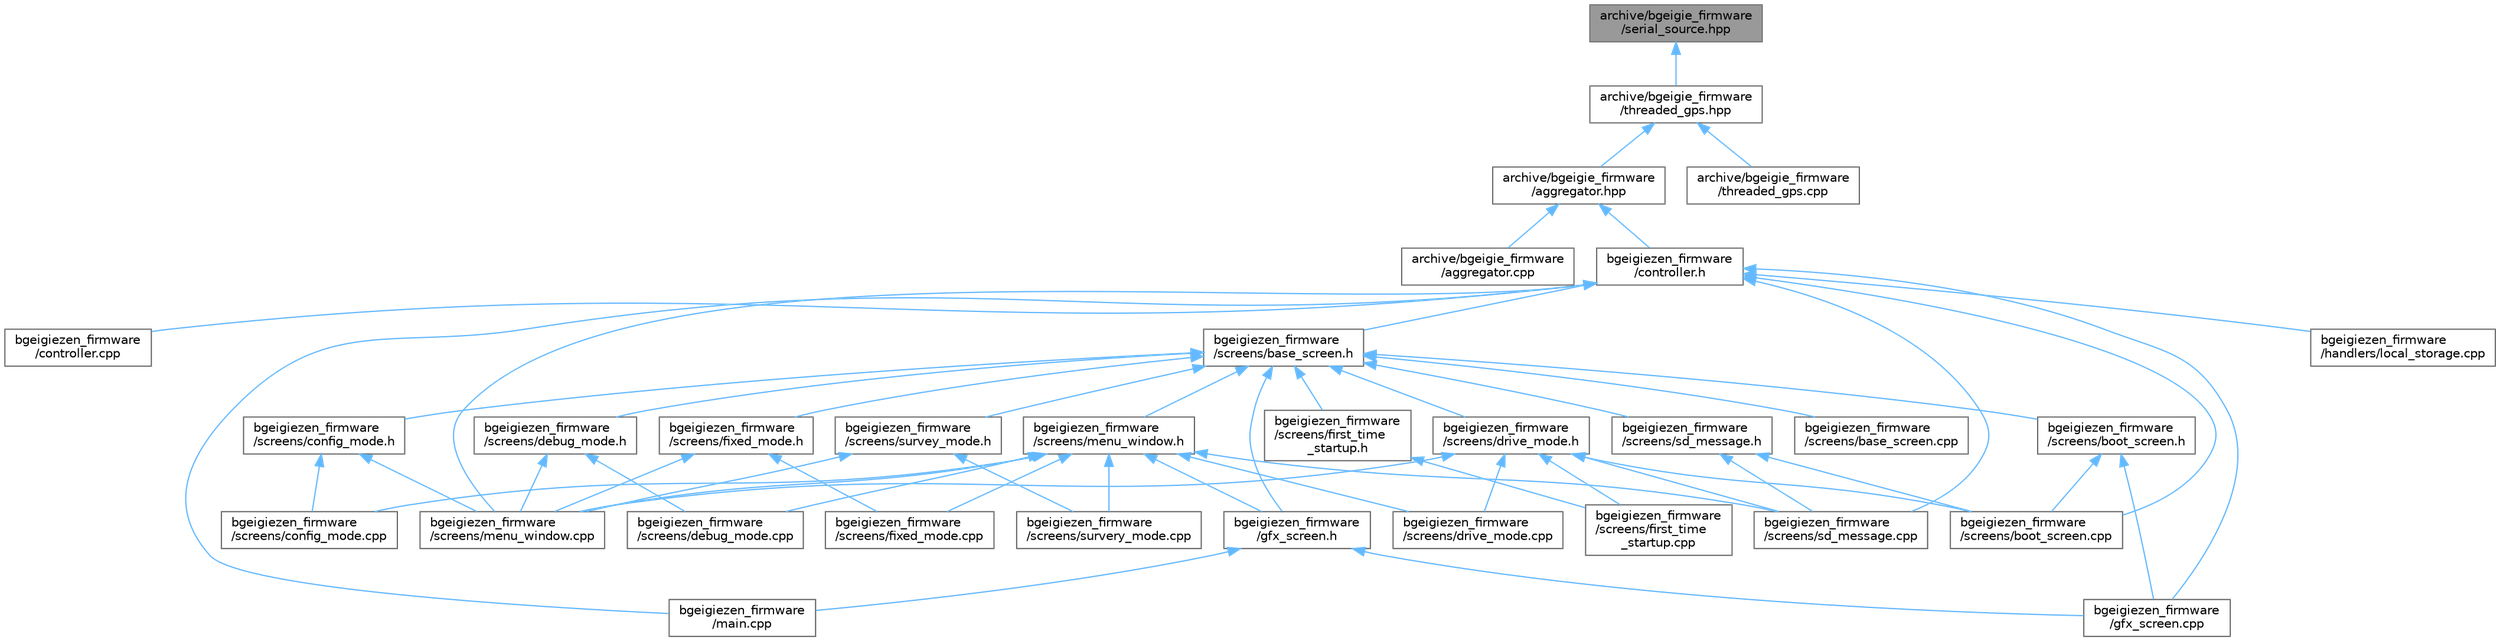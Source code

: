 digraph "archive/bgeigie_firmware/serial_source.hpp"
{
 // LATEX_PDF_SIZE
  bgcolor="transparent";
  edge [fontname=Helvetica,fontsize=10,labelfontname=Helvetica,labelfontsize=10];
  node [fontname=Helvetica,fontsize=10,shape=box,height=0.2,width=0.4];
  Node1 [id="Node000001",label="archive/bgeigie_firmware\l/serial_source.hpp",height=0.2,width=0.4,color="gray40", fillcolor="grey60", style="filled", fontcolor="black",tooltip=" "];
  Node1 -> Node2 [id="edge53_Node000001_Node000002",dir="back",color="steelblue1",style="solid",tooltip=" "];
  Node2 [id="Node000002",label="archive/bgeigie_firmware\l/threaded_gps.hpp",height=0.2,width=0.4,color="grey40", fillcolor="white", style="filled",URL="$bgeigie__firmware_2threaded__gps_8hpp.html",tooltip=" "];
  Node2 -> Node3 [id="edge54_Node000002_Node000003",dir="back",color="steelblue1",style="solid",tooltip=" "];
  Node3 [id="Node000003",label="archive/bgeigie_firmware\l/aggregator.hpp",height=0.2,width=0.4,color="grey40", fillcolor="white", style="filled",URL="$aggregator_8hpp.html",tooltip=" "];
  Node3 -> Node4 [id="edge55_Node000003_Node000004",dir="back",color="steelblue1",style="solid",tooltip=" "];
  Node4 [id="Node000004",label="archive/bgeigie_firmware\l/aggregator.cpp",height=0.2,width=0.4,color="grey40", fillcolor="white", style="filled",URL="$aggregator_8cpp.html",tooltip=" "];
  Node3 -> Node5 [id="edge56_Node000003_Node000005",dir="back",color="steelblue1",style="solid",tooltip=" "];
  Node5 [id="Node000005",label="bgeigiezen_firmware\l/controller.h",height=0.2,width=0.4,color="grey40", fillcolor="white", style="filled",URL="$controller_8h.html",tooltip=" "];
  Node5 -> Node6 [id="edge57_Node000005_Node000006",dir="back",color="steelblue1",style="solid",tooltip=" "];
  Node6 [id="Node000006",label="bgeigiezen_firmware\l/controller.cpp",height=0.2,width=0.4,color="grey40", fillcolor="white", style="filled",URL="$controller_8cpp.html",tooltip=" "];
  Node5 -> Node7 [id="edge58_Node000005_Node000007",dir="back",color="steelblue1",style="solid",tooltip=" "];
  Node7 [id="Node000007",label="bgeigiezen_firmware\l/gfx_screen.cpp",height=0.2,width=0.4,color="grey40", fillcolor="white", style="filled",URL="$gfx__screen_8cpp.html",tooltip=" "];
  Node5 -> Node8 [id="edge59_Node000005_Node000008",dir="back",color="steelblue1",style="solid",tooltip=" "];
  Node8 [id="Node000008",label="bgeigiezen_firmware\l/handlers/local_storage.cpp",height=0.2,width=0.4,color="grey40", fillcolor="white", style="filled",URL="$local__storage_8cpp.html",tooltip=" "];
  Node5 -> Node9 [id="edge60_Node000005_Node000009",dir="back",color="steelblue1",style="solid",tooltip=" "];
  Node9 [id="Node000009",label="bgeigiezen_firmware\l/main.cpp",height=0.2,width=0.4,color="grey40", fillcolor="white", style="filled",URL="$bgeigiezen__firmware_2main_8cpp.html",tooltip=" "];
  Node5 -> Node10 [id="edge61_Node000005_Node000010",dir="back",color="steelblue1",style="solid",tooltip=" "];
  Node10 [id="Node000010",label="bgeigiezen_firmware\l/screens/base_screen.h",height=0.2,width=0.4,color="grey40", fillcolor="white", style="filled",URL="$base__screen_8h.html",tooltip=" "];
  Node10 -> Node11 [id="edge62_Node000010_Node000011",dir="back",color="steelblue1",style="solid",tooltip=" "];
  Node11 [id="Node000011",label="bgeigiezen_firmware\l/gfx_screen.h",height=0.2,width=0.4,color="grey40", fillcolor="white", style="filled",URL="$gfx__screen_8h.html",tooltip=" "];
  Node11 -> Node7 [id="edge63_Node000011_Node000007",dir="back",color="steelblue1",style="solid",tooltip=" "];
  Node11 -> Node9 [id="edge64_Node000011_Node000009",dir="back",color="steelblue1",style="solid",tooltip=" "];
  Node10 -> Node12 [id="edge65_Node000010_Node000012",dir="back",color="steelblue1",style="solid",tooltip=" "];
  Node12 [id="Node000012",label="bgeigiezen_firmware\l/screens/base_screen.cpp",height=0.2,width=0.4,color="grey40", fillcolor="white", style="filled",URL="$base__screen_8cpp.html",tooltip=" "];
  Node10 -> Node13 [id="edge66_Node000010_Node000013",dir="back",color="steelblue1",style="solid",tooltip=" "];
  Node13 [id="Node000013",label="bgeigiezen_firmware\l/screens/boot_screen.h",height=0.2,width=0.4,color="grey40", fillcolor="white", style="filled",URL="$boot__screen_8h.html",tooltip=" "];
  Node13 -> Node7 [id="edge67_Node000013_Node000007",dir="back",color="steelblue1",style="solid",tooltip=" "];
  Node13 -> Node14 [id="edge68_Node000013_Node000014",dir="back",color="steelblue1",style="solid",tooltip=" "];
  Node14 [id="Node000014",label="bgeigiezen_firmware\l/screens/boot_screen.cpp",height=0.2,width=0.4,color="grey40", fillcolor="white", style="filled",URL="$boot__screen_8cpp.html",tooltip=" "];
  Node10 -> Node15 [id="edge69_Node000010_Node000015",dir="back",color="steelblue1",style="solid",tooltip=" "];
  Node15 [id="Node000015",label="bgeigiezen_firmware\l/screens/config_mode.h",height=0.2,width=0.4,color="grey40", fillcolor="white", style="filled",URL="$config__mode_8h.html",tooltip=" "];
  Node15 -> Node16 [id="edge70_Node000015_Node000016",dir="back",color="steelblue1",style="solid",tooltip=" "];
  Node16 [id="Node000016",label="bgeigiezen_firmware\l/screens/config_mode.cpp",height=0.2,width=0.4,color="grey40", fillcolor="white", style="filled",URL="$config__mode_8cpp.html",tooltip=" "];
  Node15 -> Node17 [id="edge71_Node000015_Node000017",dir="back",color="steelblue1",style="solid",tooltip=" "];
  Node17 [id="Node000017",label="bgeigiezen_firmware\l/screens/menu_window.cpp",height=0.2,width=0.4,color="grey40", fillcolor="white", style="filled",URL="$menu__window_8cpp.html",tooltip=" "];
  Node10 -> Node18 [id="edge72_Node000010_Node000018",dir="back",color="steelblue1",style="solid",tooltip=" "];
  Node18 [id="Node000018",label="bgeigiezen_firmware\l/screens/debug_mode.h",height=0.2,width=0.4,color="grey40", fillcolor="white", style="filled",URL="$debug__mode_8h.html",tooltip=" "];
  Node18 -> Node19 [id="edge73_Node000018_Node000019",dir="back",color="steelblue1",style="solid",tooltip=" "];
  Node19 [id="Node000019",label="bgeigiezen_firmware\l/screens/debug_mode.cpp",height=0.2,width=0.4,color="grey40", fillcolor="white", style="filled",URL="$debug__mode_8cpp.html",tooltip=" "];
  Node18 -> Node17 [id="edge74_Node000018_Node000017",dir="back",color="steelblue1",style="solid",tooltip=" "];
  Node10 -> Node20 [id="edge75_Node000010_Node000020",dir="back",color="steelblue1",style="solid",tooltip=" "];
  Node20 [id="Node000020",label="bgeigiezen_firmware\l/screens/drive_mode.h",height=0.2,width=0.4,color="grey40", fillcolor="white", style="filled",URL="$drive__mode_8h.html",tooltip=" "];
  Node20 -> Node14 [id="edge76_Node000020_Node000014",dir="back",color="steelblue1",style="solid",tooltip=" "];
  Node20 -> Node21 [id="edge77_Node000020_Node000021",dir="back",color="steelblue1",style="solid",tooltip=" "];
  Node21 [id="Node000021",label="bgeigiezen_firmware\l/screens/drive_mode.cpp",height=0.2,width=0.4,color="grey40", fillcolor="white", style="filled",URL="$drive__mode_8cpp.html",tooltip=" "];
  Node20 -> Node22 [id="edge78_Node000020_Node000022",dir="back",color="steelblue1",style="solid",tooltip=" "];
  Node22 [id="Node000022",label="bgeigiezen_firmware\l/screens/first_time\l_startup.cpp",height=0.2,width=0.4,color="grey40", fillcolor="white", style="filled",URL="$first__time__startup_8cpp.html",tooltip=" "];
  Node20 -> Node17 [id="edge79_Node000020_Node000017",dir="back",color="steelblue1",style="solid",tooltip=" "];
  Node20 -> Node23 [id="edge80_Node000020_Node000023",dir="back",color="steelblue1",style="solid",tooltip=" "];
  Node23 [id="Node000023",label="bgeigiezen_firmware\l/screens/sd_message.cpp",height=0.2,width=0.4,color="grey40", fillcolor="white", style="filled",URL="$sd__message_8cpp.html",tooltip=" "];
  Node10 -> Node24 [id="edge81_Node000010_Node000024",dir="back",color="steelblue1",style="solid",tooltip=" "];
  Node24 [id="Node000024",label="bgeigiezen_firmware\l/screens/first_time\l_startup.h",height=0.2,width=0.4,color="grey40", fillcolor="white", style="filled",URL="$first__time__startup_8h.html",tooltip=" "];
  Node24 -> Node22 [id="edge82_Node000024_Node000022",dir="back",color="steelblue1",style="solid",tooltip=" "];
  Node10 -> Node25 [id="edge83_Node000010_Node000025",dir="back",color="steelblue1",style="solid",tooltip=" "];
  Node25 [id="Node000025",label="bgeigiezen_firmware\l/screens/fixed_mode.h",height=0.2,width=0.4,color="grey40", fillcolor="white", style="filled",URL="$fixed__mode_8h.html",tooltip=" "];
  Node25 -> Node26 [id="edge84_Node000025_Node000026",dir="back",color="steelblue1",style="solid",tooltip=" "];
  Node26 [id="Node000026",label="bgeigiezen_firmware\l/screens/fixed_mode.cpp",height=0.2,width=0.4,color="grey40", fillcolor="white", style="filled",URL="$fixed__mode_8cpp.html",tooltip=" "];
  Node25 -> Node17 [id="edge85_Node000025_Node000017",dir="back",color="steelblue1",style="solid",tooltip=" "];
  Node10 -> Node27 [id="edge86_Node000010_Node000027",dir="back",color="steelblue1",style="solid",tooltip=" "];
  Node27 [id="Node000027",label="bgeigiezen_firmware\l/screens/menu_window.h",height=0.2,width=0.4,color="grey40", fillcolor="white", style="filled",URL="$menu__window_8h.html",tooltip=" "];
  Node27 -> Node11 [id="edge87_Node000027_Node000011",dir="back",color="steelblue1",style="solid",tooltip=" "];
  Node27 -> Node16 [id="edge88_Node000027_Node000016",dir="back",color="steelblue1",style="solid",tooltip=" "];
  Node27 -> Node19 [id="edge89_Node000027_Node000019",dir="back",color="steelblue1",style="solid",tooltip=" "];
  Node27 -> Node21 [id="edge90_Node000027_Node000021",dir="back",color="steelblue1",style="solid",tooltip=" "];
  Node27 -> Node26 [id="edge91_Node000027_Node000026",dir="back",color="steelblue1",style="solid",tooltip=" "];
  Node27 -> Node17 [id="edge92_Node000027_Node000017",dir="back",color="steelblue1",style="solid",tooltip=" "];
  Node27 -> Node23 [id="edge93_Node000027_Node000023",dir="back",color="steelblue1",style="solid",tooltip=" "];
  Node27 -> Node28 [id="edge94_Node000027_Node000028",dir="back",color="steelblue1",style="solid",tooltip=" "];
  Node28 [id="Node000028",label="bgeigiezen_firmware\l/screens/survery_mode.cpp",height=0.2,width=0.4,color="grey40", fillcolor="white", style="filled",URL="$survery__mode_8cpp.html",tooltip=" "];
  Node10 -> Node29 [id="edge95_Node000010_Node000029",dir="back",color="steelblue1",style="solid",tooltip=" "];
  Node29 [id="Node000029",label="bgeigiezen_firmware\l/screens/sd_message.h",height=0.2,width=0.4,color="grey40", fillcolor="white", style="filled",URL="$sd__message_8h.html",tooltip=" "];
  Node29 -> Node14 [id="edge96_Node000029_Node000014",dir="back",color="steelblue1",style="solid",tooltip=" "];
  Node29 -> Node23 [id="edge97_Node000029_Node000023",dir="back",color="steelblue1",style="solid",tooltip=" "];
  Node10 -> Node30 [id="edge98_Node000010_Node000030",dir="back",color="steelblue1",style="solid",tooltip=" "];
  Node30 [id="Node000030",label="bgeigiezen_firmware\l/screens/survey_mode.h",height=0.2,width=0.4,color="grey40", fillcolor="white", style="filled",URL="$survey__mode_8h.html",tooltip=" "];
  Node30 -> Node17 [id="edge99_Node000030_Node000017",dir="back",color="steelblue1",style="solid",tooltip=" "];
  Node30 -> Node28 [id="edge100_Node000030_Node000028",dir="back",color="steelblue1",style="solid",tooltip=" "];
  Node5 -> Node14 [id="edge101_Node000005_Node000014",dir="back",color="steelblue1",style="solid",tooltip=" "];
  Node5 -> Node17 [id="edge102_Node000005_Node000017",dir="back",color="steelblue1",style="solid",tooltip=" "];
  Node5 -> Node23 [id="edge103_Node000005_Node000023",dir="back",color="steelblue1",style="solid",tooltip=" "];
  Node2 -> Node31 [id="edge104_Node000002_Node000031",dir="back",color="steelblue1",style="solid",tooltip=" "];
  Node31 [id="Node000031",label="archive/bgeigie_firmware\l/threaded_gps.cpp",height=0.2,width=0.4,color="grey40", fillcolor="white", style="filled",URL="$bgeigie__firmware_2threaded__gps_8cpp.html",tooltip=" "];
}
